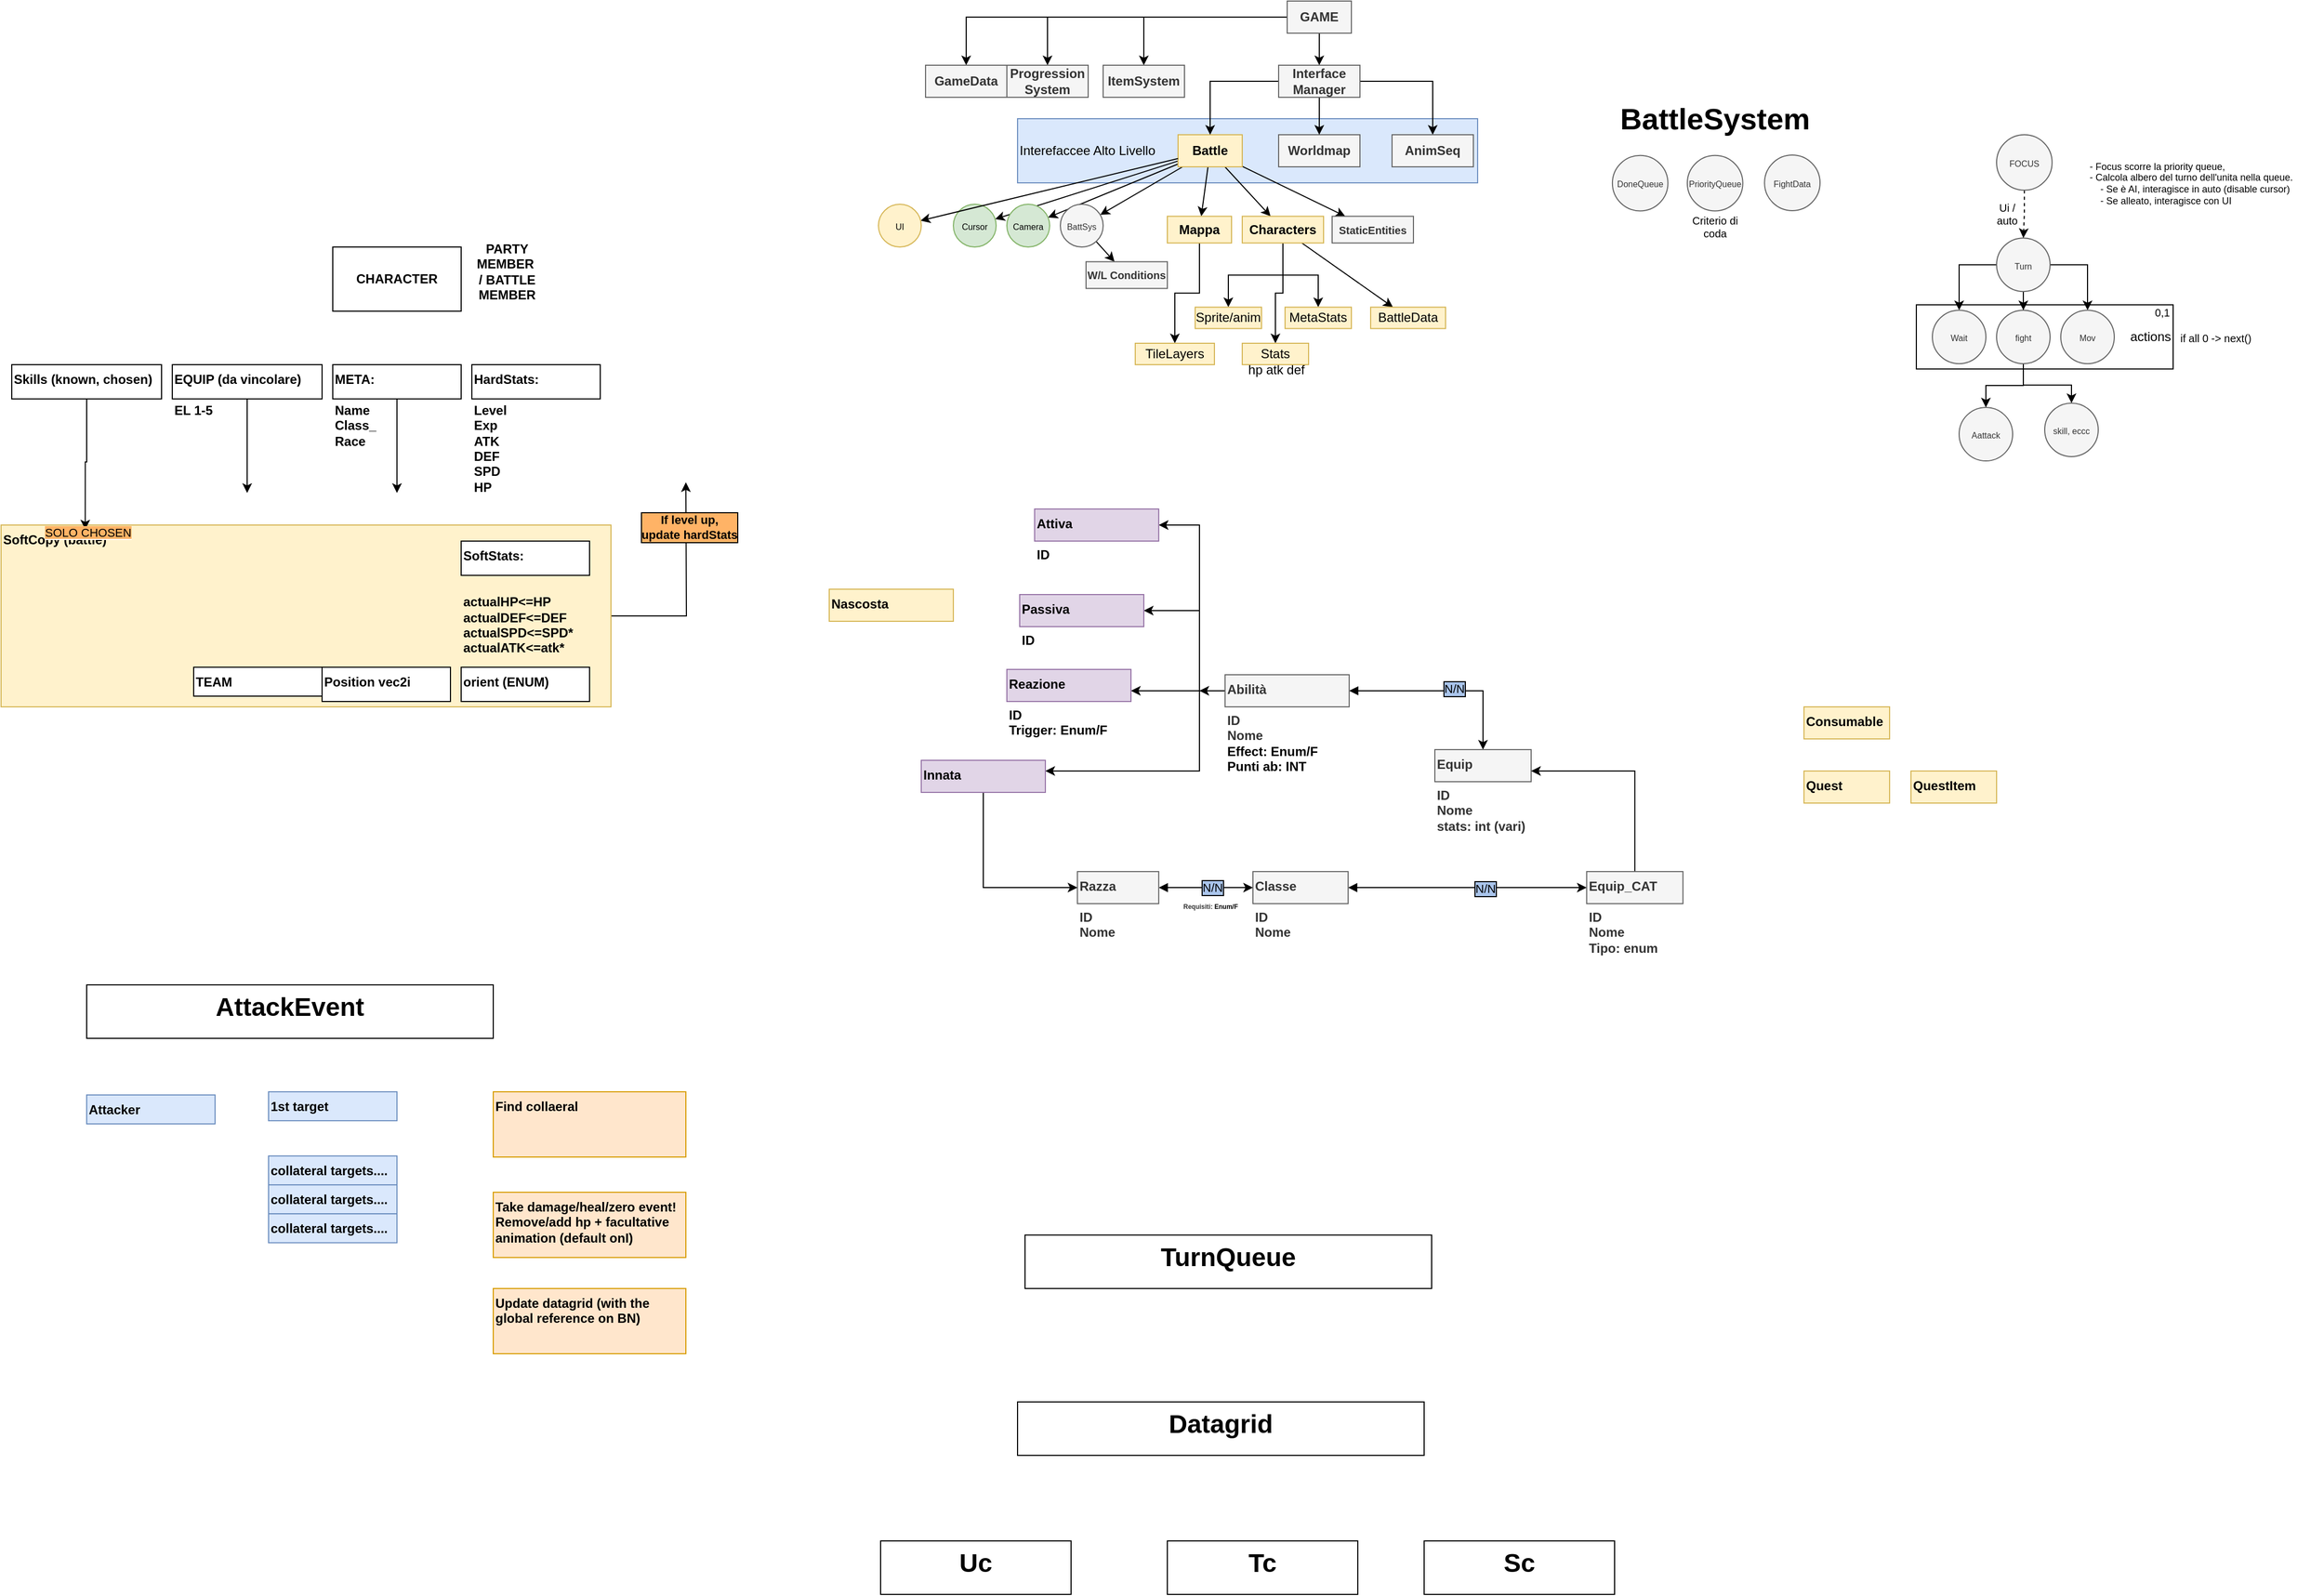 <mxfile version="26.1.1">
  <diagram name="Pagina-1" id="IYdlYjK-uYamkpvZksn4">
    <mxGraphModel dx="2185" dy="843" grid="1" gridSize="10" guides="1" tooltips="1" connect="1" arrows="1" fold="1" page="1" pageScale="1" pageWidth="827" pageHeight="1169" math="0" shadow="0">
      <root>
        <mxCell id="0" />
        <mxCell id="1" parent="0" />
        <mxCell id="bKswoi-6M7HuGjb5jG4Y-16" value="actions" style="rounded=0;whiteSpace=wrap;html=1;align=right;" parent="1" vertex="1">
          <mxGeometry x="980" y="464.07" width="240" height="60" as="geometry" />
        </mxCell>
        <mxCell id="cfBw3PiX7XQyelA8tkxX-12" style="edgeStyle=orthogonalEdgeStyle;rounded=0;orthogonalLoop=1;jettySize=auto;html=1;" parent="1" source="cfBw3PiX7XQyelA8tkxX-2" target="cfBw3PiX7XQyelA8tkxX-7" edge="1">
          <mxGeometry relative="1" as="geometry" />
        </mxCell>
        <mxCell id="QGVee-wcvRpHsd-RlF23-4" style="edgeStyle=orthogonalEdgeStyle;rounded=0;orthogonalLoop=1;jettySize=auto;html=1;" parent="1" source="cfBw3PiX7XQyelA8tkxX-2" target="QGVee-wcvRpHsd-RlF23-1" edge="1">
          <mxGeometry relative="1" as="geometry" />
        </mxCell>
        <mxCell id="QGVee-wcvRpHsd-RlF23-5" style="edgeStyle=orthogonalEdgeStyle;rounded=0;orthogonalLoop=1;jettySize=auto;html=1;" parent="1" source="cfBw3PiX7XQyelA8tkxX-2" target="QGVee-wcvRpHsd-RlF23-2" edge="1">
          <mxGeometry relative="1" as="geometry" />
        </mxCell>
        <mxCell id="QGVee-wcvRpHsd-RlF23-6" style="edgeStyle=orthogonalEdgeStyle;rounded=0;orthogonalLoop=1;jettySize=auto;html=1;" parent="1" source="cfBw3PiX7XQyelA8tkxX-2" target="QGVee-wcvRpHsd-RlF23-3" edge="1">
          <mxGeometry relative="1" as="geometry" />
        </mxCell>
        <mxCell id="cfBw3PiX7XQyelA8tkxX-2" value="&lt;b&gt;GAME&lt;/b&gt;" style="text;html=1;align=center;verticalAlign=middle;whiteSpace=wrap;rounded=0;fillColor=#f5f5f5;strokeColor=#666666;fontColor=#333333;" parent="1" vertex="1">
          <mxGeometry x="392" y="180" width="60" height="30" as="geometry" />
        </mxCell>
        <mxCell id="cfBw3PiX7XQyelA8tkxX-4" value="Interefaccee Alto Livello" style="rounded=0;whiteSpace=wrap;html=1;fillColor=#dae8fc;strokeColor=#6c8ebf;spacingLeft=0;align=left;" parent="1" vertex="1">
          <mxGeometry x="140" y="290" width="430" height="60" as="geometry" />
        </mxCell>
        <mxCell id="cfBw3PiX7XQyelA8tkxX-15" style="rounded=0;orthogonalLoop=1;jettySize=auto;html=1;" parent="1" source="cfBw3PiX7XQyelA8tkxX-3" target="cfBw3PiX7XQyelA8tkxX-14" edge="1">
          <mxGeometry relative="1" as="geometry" />
        </mxCell>
        <mxCell id="cfBw3PiX7XQyelA8tkxX-17" style="rounded=0;orthogonalLoop=1;jettySize=auto;html=1;" parent="1" source="cfBw3PiX7XQyelA8tkxX-3" target="cfBw3PiX7XQyelA8tkxX-16" edge="1">
          <mxGeometry relative="1" as="geometry" />
        </mxCell>
        <mxCell id="cfBw3PiX7XQyelA8tkxX-19" style="rounded=0;orthogonalLoop=1;jettySize=auto;html=1;" parent="1" source="cfBw3PiX7XQyelA8tkxX-3" target="cfBw3PiX7XQyelA8tkxX-18" edge="1">
          <mxGeometry relative="1" as="geometry" />
        </mxCell>
        <mxCell id="cfBw3PiX7XQyelA8tkxX-21" style="rounded=0;orthogonalLoop=1;jettySize=auto;html=1;" parent="1" source="cfBw3PiX7XQyelA8tkxX-3" target="cfBw3PiX7XQyelA8tkxX-20" edge="1">
          <mxGeometry relative="1" as="geometry" />
        </mxCell>
        <mxCell id="cfBw3PiX7XQyelA8tkxX-23" style="rounded=0;orthogonalLoop=1;jettySize=auto;html=1;" parent="1" source="cfBw3PiX7XQyelA8tkxX-3" target="cfBw3PiX7XQyelA8tkxX-22" edge="1">
          <mxGeometry relative="1" as="geometry" />
        </mxCell>
        <mxCell id="cfBw3PiX7XQyelA8tkxX-26" style="rounded=0;orthogonalLoop=1;jettySize=auto;html=1;" parent="1" source="cfBw3PiX7XQyelA8tkxX-3" target="cfBw3PiX7XQyelA8tkxX-25" edge="1">
          <mxGeometry relative="1" as="geometry" />
        </mxCell>
        <mxCell id="cfBw3PiX7XQyelA8tkxX-3" value="&lt;b&gt;Battle&lt;/b&gt;" style="text;html=1;align=center;verticalAlign=middle;whiteSpace=wrap;rounded=0;fillColor=#fff2cc;strokeColor=#d6b656;" parent="1" vertex="1">
          <mxGeometry x="290" y="305" width="60" height="30" as="geometry" />
        </mxCell>
        <mxCell id="cfBw3PiX7XQyelA8tkxX-5" value="&lt;b&gt;Worldmap&lt;/b&gt;" style="text;html=1;align=center;verticalAlign=middle;whiteSpace=wrap;rounded=0;fillColor=#f5f5f5;strokeColor=#666666;fontColor=#333333;" parent="1" vertex="1">
          <mxGeometry x="384" y="305" width="76" height="30" as="geometry" />
        </mxCell>
        <mxCell id="cfBw3PiX7XQyelA8tkxX-8" style="edgeStyle=orthogonalEdgeStyle;rounded=0;orthogonalLoop=1;jettySize=auto;html=1;" parent="1" source="cfBw3PiX7XQyelA8tkxX-7" target="cfBw3PiX7XQyelA8tkxX-3" edge="1">
          <mxGeometry relative="1" as="geometry" />
        </mxCell>
        <mxCell id="cfBw3PiX7XQyelA8tkxX-9" style="edgeStyle=orthogonalEdgeStyle;rounded=0;orthogonalLoop=1;jettySize=auto;html=1;" parent="1" source="cfBw3PiX7XQyelA8tkxX-7" target="cfBw3PiX7XQyelA8tkxX-5" edge="1">
          <mxGeometry relative="1" as="geometry" />
        </mxCell>
        <mxCell id="cfBw3PiX7XQyelA8tkxX-11" style="edgeStyle=orthogonalEdgeStyle;rounded=0;orthogonalLoop=1;jettySize=auto;html=1;" parent="1" source="cfBw3PiX7XQyelA8tkxX-7" target="cfBw3PiX7XQyelA8tkxX-10" edge="1">
          <mxGeometry relative="1" as="geometry" />
        </mxCell>
        <mxCell id="cfBw3PiX7XQyelA8tkxX-7" value="&lt;b&gt;Interface&lt;/b&gt;&lt;div&gt;&lt;b&gt;Manager&lt;/b&gt;&lt;/div&gt;" style="text;html=1;align=center;verticalAlign=middle;whiteSpace=wrap;rounded=0;fillColor=#f5f5f5;strokeColor=#666666;fontColor=#333333;" parent="1" vertex="1">
          <mxGeometry x="384" y="240" width="76" height="30" as="geometry" />
        </mxCell>
        <mxCell id="cfBw3PiX7XQyelA8tkxX-10" value="&lt;b&gt;AnimSeq&lt;/b&gt;" style="text;html=1;align=center;verticalAlign=middle;whiteSpace=wrap;rounded=0;fillColor=#f5f5f5;strokeColor=#666666;fontColor=#333333;" parent="1" vertex="1">
          <mxGeometry x="490" y="305" width="76" height="30" as="geometry" />
        </mxCell>
        <mxCell id="cfBw3PiX7XQyelA8tkxX-14" value="&lt;font style=&quot;font-size: 8px;&quot;&gt;Camera&lt;/font&gt;" style="ellipse;whiteSpace=wrap;html=1;aspect=fixed;fillColor=#d5e8d4;strokeColor=#82b366;" parent="1" vertex="1">
          <mxGeometry x="130" y="370" width="40" height="40" as="geometry" />
        </mxCell>
        <mxCell id="cfBw3PiX7XQyelA8tkxX-16" value="&lt;font style=&quot;font-size: 8px;&quot;&gt;Cursor&lt;/font&gt;" style="ellipse;whiteSpace=wrap;html=1;aspect=fixed;fillColor=#d5e8d4;strokeColor=#82b366;" parent="1" vertex="1">
          <mxGeometry x="80" y="370" width="40" height="40" as="geometry" />
        </mxCell>
        <mxCell id="cfBw3PiX7XQyelA8tkxX-41" style="rounded=0;orthogonalLoop=1;jettySize=auto;html=1;endArrow=classic;startFill=0;endFill=1;" parent="1" source="cfBw3PiX7XQyelA8tkxX-18" target="cfBw3PiX7XQyelA8tkxX-39" edge="1">
          <mxGeometry relative="1" as="geometry" />
        </mxCell>
        <mxCell id="cfBw3PiX7XQyelA8tkxX-18" value="&lt;font style=&quot;font-size: 8px;&quot;&gt;BattSys&lt;/font&gt;" style="ellipse;whiteSpace=wrap;html=1;aspect=fixed;fillColor=#f5f5f5;strokeColor=#666666;fontColor=#333333;" parent="1" vertex="1">
          <mxGeometry x="180" y="370" width="40" height="40" as="geometry" />
        </mxCell>
        <mxCell id="cfBw3PiX7XQyelA8tkxX-60" style="edgeStyle=orthogonalEdgeStyle;rounded=0;orthogonalLoop=1;jettySize=auto;html=1;" parent="1" source="cfBw3PiX7XQyelA8tkxX-20" target="cfBw3PiX7XQyelA8tkxX-61" edge="1">
          <mxGeometry relative="1" as="geometry">
            <mxPoint x="280" y="510" as="targetPoint" />
          </mxGeometry>
        </mxCell>
        <mxCell id="cfBw3PiX7XQyelA8tkxX-20" value="&lt;b&gt;Mappa&lt;/b&gt;" style="rounded=0;whiteSpace=wrap;html=1;fillColor=#fff2cc;strokeColor=#d6b656;" parent="1" vertex="1">
          <mxGeometry x="280" y="381.25" width="60" height="25" as="geometry" />
        </mxCell>
        <mxCell id="cfBw3PiX7XQyelA8tkxX-48" style="edgeStyle=orthogonalEdgeStyle;rounded=0;orthogonalLoop=1;jettySize=auto;html=1;entryX=0.5;entryY=0;entryDx=0;entryDy=0;" parent="1" source="cfBw3PiX7XQyelA8tkxX-22" target="cfBw3PiX7XQyelA8tkxX-49" edge="1">
          <mxGeometry relative="1" as="geometry">
            <mxPoint x="360" y="460" as="targetPoint" />
          </mxGeometry>
        </mxCell>
        <mxCell id="cfBw3PiX7XQyelA8tkxX-51" style="edgeStyle=orthogonalEdgeStyle;rounded=0;orthogonalLoop=1;jettySize=auto;html=1;" parent="1" source="cfBw3PiX7XQyelA8tkxX-22" target="cfBw3PiX7XQyelA8tkxX-50" edge="1">
          <mxGeometry relative="1" as="geometry" />
        </mxCell>
        <mxCell id="cfBw3PiX7XQyelA8tkxX-58" style="edgeStyle=orthogonalEdgeStyle;rounded=0;orthogonalLoop=1;jettySize=auto;html=1;" parent="1" source="cfBw3PiX7XQyelA8tkxX-22" target="cfBw3PiX7XQyelA8tkxX-56" edge="1">
          <mxGeometry relative="1" as="geometry" />
        </mxCell>
        <mxCell id="cfBw3PiX7XQyelA8tkxX-63" style="rounded=0;orthogonalLoop=1;jettySize=auto;html=1;" parent="1" source="cfBw3PiX7XQyelA8tkxX-22" target="cfBw3PiX7XQyelA8tkxX-62" edge="1">
          <mxGeometry relative="1" as="geometry" />
        </mxCell>
        <mxCell id="cfBw3PiX7XQyelA8tkxX-22" value="&lt;b&gt;Characters&lt;/b&gt;" style="rounded=0;whiteSpace=wrap;html=1;fillColor=#fff2cc;strokeColor=#d6b656;" parent="1" vertex="1">
          <mxGeometry x="350" y="381.25" width="76" height="25" as="geometry" />
        </mxCell>
        <mxCell id="cfBw3PiX7XQyelA8tkxX-25" value="&lt;b&gt;&lt;font style=&quot;font-size: 10px;&quot;&gt;StaticEntities&lt;/font&gt;&lt;/b&gt;" style="rounded=0;whiteSpace=wrap;html=1;fillColor=#f5f5f5;strokeColor=#666666;fontColor=#333333;" parent="1" vertex="1">
          <mxGeometry x="434" y="381.25" width="76" height="25" as="geometry" />
        </mxCell>
        <mxCell id="cfBw3PiX7XQyelA8tkxX-37" style="rounded=0;orthogonalLoop=1;jettySize=auto;html=1;endArrow=none;startFill=1;startArrow=classic;" parent="1" source="cfBw3PiX7XQyelA8tkxX-36" target="cfBw3PiX7XQyelA8tkxX-3" edge="1">
          <mxGeometry relative="1" as="geometry" />
        </mxCell>
        <mxCell id="cfBw3PiX7XQyelA8tkxX-36" value="&lt;font style=&quot;font-size: 8px;&quot;&gt;UI&lt;/font&gt;" style="ellipse;whiteSpace=wrap;html=1;aspect=fixed;fillColor=#fff2cc;strokeColor=#d6b656;" parent="1" vertex="1">
          <mxGeometry x="10" y="370" width="40" height="40" as="geometry" />
        </mxCell>
        <mxCell id="cfBw3PiX7XQyelA8tkxX-39" value="&lt;span style=&quot;font-size: 10px;&quot;&gt;&lt;b&gt;W/L Conditions&lt;/b&gt;&lt;/span&gt;" style="rounded=0;whiteSpace=wrap;html=1;fillColor=#f5f5f5;strokeColor=#666666;fontColor=#333333;" parent="1" vertex="1">
          <mxGeometry x="204" y="423.75" width="76" height="25" as="geometry" />
        </mxCell>
        <mxCell id="cfBw3PiX7XQyelA8tkxX-49" value="Sprite/anim" style="rounded=0;whiteSpace=wrap;html=1;fillColor=#fff2cc;strokeColor=#d6b656;" parent="1" vertex="1">
          <mxGeometry x="306" y="466.25" width="62" height="20" as="geometry" />
        </mxCell>
        <mxCell id="cfBw3PiX7XQyelA8tkxX-50" value="Stats" style="rounded=0;whiteSpace=wrap;html=1;fillColor=#fff2cc;strokeColor=#d6b656;" parent="1" vertex="1">
          <mxGeometry x="350" y="500" width="62" height="20" as="geometry" />
        </mxCell>
        <mxCell id="cfBw3PiX7XQyelA8tkxX-54" value="hp atk def" style="text;html=1;align=center;verticalAlign=middle;whiteSpace=wrap;rounded=0;" parent="1" vertex="1">
          <mxGeometry x="352" y="510" width="60" height="30" as="geometry" />
        </mxCell>
        <mxCell id="cfBw3PiX7XQyelA8tkxX-56" value="MetaStats" style="rounded=0;whiteSpace=wrap;html=1;fillColor=#fff2cc;strokeColor=#d6b656;" parent="1" vertex="1">
          <mxGeometry x="390" y="466.25" width="62" height="20" as="geometry" />
        </mxCell>
        <mxCell id="cfBw3PiX7XQyelA8tkxX-61" value="TileLayers" style="rounded=0;whiteSpace=wrap;html=1;fillColor=#fff2cc;strokeColor=#d6b656;" parent="1" vertex="1">
          <mxGeometry x="250" y="500" width="74" height="20" as="geometry" />
        </mxCell>
        <mxCell id="cfBw3PiX7XQyelA8tkxX-62" value="BattleData" style="rounded=0;whiteSpace=wrap;html=1;fillColor=#fff2cc;strokeColor=#d6b656;" parent="1" vertex="1">
          <mxGeometry x="470" y="466.25" width="70" height="20" as="geometry" />
        </mxCell>
        <mxCell id="bKswoi-6M7HuGjb5jG4Y-2" value="&lt;font style=&quot;font-size: 8px;&quot;&gt;PriorityQueue&lt;/font&gt;" style="ellipse;whiteSpace=wrap;html=1;aspect=fixed;fillColor=#f5f5f5;strokeColor=#666666;fontColor=#333333;" parent="1" vertex="1">
          <mxGeometry x="765.94" y="324.37" width="51.88" height="51.88" as="geometry" />
        </mxCell>
        <mxCell id="bKswoi-6M7HuGjb5jG4Y-3" value="Criterio di coda" style="text;html=1;align=center;verticalAlign=middle;whiteSpace=wrap;rounded=0;fontSize=10;" parent="1" vertex="1">
          <mxGeometry x="761.88" y="376.25" width="60" height="30" as="geometry" />
        </mxCell>
        <mxCell id="bKswoi-6M7HuGjb5jG4Y-10" style="edgeStyle=orthogonalEdgeStyle;rounded=0;orthogonalLoop=1;jettySize=auto;html=1;" parent="1" source="bKswoi-6M7HuGjb5jG4Y-5" target="bKswoi-6M7HuGjb5jG4Y-6" edge="1">
          <mxGeometry relative="1" as="geometry" />
        </mxCell>
        <mxCell id="bKswoi-6M7HuGjb5jG4Y-11" style="edgeStyle=orthogonalEdgeStyle;rounded=0;orthogonalLoop=1;jettySize=auto;html=1;" parent="1" source="bKswoi-6M7HuGjb5jG4Y-5" target="bKswoi-6M7HuGjb5jG4Y-8" edge="1">
          <mxGeometry relative="1" as="geometry" />
        </mxCell>
        <mxCell id="bKswoi-6M7HuGjb5jG4Y-12" style="edgeStyle=orthogonalEdgeStyle;rounded=0;orthogonalLoop=1;jettySize=auto;html=1;" parent="1" source="bKswoi-6M7HuGjb5jG4Y-5" target="bKswoi-6M7HuGjb5jG4Y-9" edge="1">
          <mxGeometry relative="1" as="geometry" />
        </mxCell>
        <mxCell id="bKswoi-6M7HuGjb5jG4Y-5" value="&lt;font style=&quot;font-size: 8px;&quot;&gt;Turn&lt;/font&gt;" style="ellipse;whiteSpace=wrap;html=1;aspect=fixed;fillColor=#f5f5f5;strokeColor=#666666;fontColor=#333333;" parent="1" vertex="1">
          <mxGeometry x="1055" y="401.57" width="50" height="50" as="geometry" />
        </mxCell>
        <mxCell id="bKswoi-6M7HuGjb5jG4Y-6" value="&lt;font style=&quot;font-size: 8px;&quot;&gt;Wait&lt;/font&gt;" style="ellipse;whiteSpace=wrap;html=1;aspect=fixed;fillColor=#f5f5f5;strokeColor=#666666;fontColor=#333333;" parent="1" vertex="1">
          <mxGeometry x="995" y="469.07" width="50" height="50" as="geometry" />
        </mxCell>
        <mxCell id="bKswoi-6M7HuGjb5jG4Y-7" value="if all 0 -&amp;gt; next()" style="text;html=1;align=center;verticalAlign=middle;whiteSpace=wrap;rounded=0;fontSize=10;" parent="1" vertex="1">
          <mxGeometry x="1220" y="480" width="80" height="30" as="geometry" />
        </mxCell>
        <mxCell id="bKswoi-6M7HuGjb5jG4Y-19" style="edgeStyle=orthogonalEdgeStyle;rounded=0;orthogonalLoop=1;jettySize=auto;html=1;" parent="1" source="bKswoi-6M7HuGjb5jG4Y-8" target="bKswoi-6M7HuGjb5jG4Y-17" edge="1">
          <mxGeometry relative="1" as="geometry" />
        </mxCell>
        <mxCell id="bKswoi-6M7HuGjb5jG4Y-20" style="edgeStyle=orthogonalEdgeStyle;rounded=0;orthogonalLoop=1;jettySize=auto;html=1;" parent="1" source="bKswoi-6M7HuGjb5jG4Y-8" target="bKswoi-6M7HuGjb5jG4Y-18" edge="1">
          <mxGeometry relative="1" as="geometry" />
        </mxCell>
        <mxCell id="bKswoi-6M7HuGjb5jG4Y-8" value="&lt;font style=&quot;font-size: 8px;&quot;&gt;fight&lt;/font&gt;" style="ellipse;whiteSpace=wrap;html=1;aspect=fixed;fillColor=#f5f5f5;strokeColor=#666666;fontColor=#333333;" parent="1" vertex="1">
          <mxGeometry x="1055" y="469.07" width="50" height="50" as="geometry" />
        </mxCell>
        <mxCell id="bKswoi-6M7HuGjb5jG4Y-9" value="&lt;font style=&quot;font-size: 8px;&quot;&gt;Mov&lt;/font&gt;" style="ellipse;whiteSpace=wrap;html=1;aspect=fixed;fillColor=#f5f5f5;strokeColor=#666666;fontColor=#333333;" parent="1" vertex="1">
          <mxGeometry x="1115" y="469.07" width="50" height="50" as="geometry" />
        </mxCell>
        <mxCell id="bKswoi-6M7HuGjb5jG4Y-14" value="&lt;font style=&quot;font-size: 8px;&quot;&gt;DoneQueue&lt;/font&gt;" style="ellipse;whiteSpace=wrap;html=1;aspect=fixed;fillColor=#f5f5f5;strokeColor=#666666;fontColor=#333333;" parent="1" vertex="1">
          <mxGeometry x="695.94" y="324.37" width="51.88" height="51.88" as="geometry" />
        </mxCell>
        <mxCell id="bKswoi-6M7HuGjb5jG4Y-17" value="&lt;font style=&quot;font-size: 8px;&quot;&gt;Aatta&lt;span style=&quot;color: rgba(0, 0, 0, 0); font-family: monospace; font-size: 0px; text-align: start; text-wrap: nowrap;&quot;&gt;%3CmxGraphModel%3E%3Croot%3E%3CmxCell%20id%3D%220%22%2F%3E%3CmxCell%20id%3D%221%22%20parent%3D%220%22%2F%3E%3CmxCell%20id%3D%222%22%20value%3D%22%26lt%3Bfont%20style%3D%26quot%3Bfont-size%3A%208px%3B%26quot%3B%26gt%3Bfight%26lt%3B%2Ffont%26gt%3B%22%20style%3D%22ellipse%3BwhiteSpace%3Dwrap%3Bhtml%3D1%3Baspect%3Dfixed%3BfillColor%3D%23f5f5f5%3BstrokeColor%3D%23666666%3BfontColor%3D%23333333%3B%22%20vertex%3D%221%22%20parent%3D%221%22%3E%3CmxGeometry%20x%3D%22965%22%20y%3D%22463.13%22%20width%3D%2250%22%20height%3D%2250%22%20as%3D%22geometry%22%2F%3E%3C%2FmxCell%3E%3C%2Froot%3E%3C%2FmxGraphModel%3E&lt;/span&gt;ck&lt;/font&gt;" style="ellipse;whiteSpace=wrap;html=1;aspect=fixed;fillColor=#f5f5f5;strokeColor=#666666;fontColor=#333333;" parent="1" vertex="1">
          <mxGeometry x="1020" y="560" width="50" height="50" as="geometry" />
        </mxCell>
        <mxCell id="bKswoi-6M7HuGjb5jG4Y-18" value="&lt;span style=&quot;font-size: 8px;&quot;&gt;skill, eccc&lt;/span&gt;" style="ellipse;whiteSpace=wrap;html=1;aspect=fixed;fillColor=#f5f5f5;strokeColor=#666666;fontColor=#333333;" parent="1" vertex="1">
          <mxGeometry x="1100" y="555.94" width="50" height="50" as="geometry" />
        </mxCell>
        <mxCell id="bKswoi-6M7HuGjb5jG4Y-21" value="&lt;font style=&quot;font-size: 28px;&quot;&gt;&lt;b&gt;BattleSystem&lt;/b&gt;&lt;/font&gt;" style="text;html=1;align=center;verticalAlign=middle;whiteSpace=wrap;rounded=0;" parent="1" vertex="1">
          <mxGeometry x="761.88" y="275" width="60" height="30" as="geometry" />
        </mxCell>
        <mxCell id="bKswoi-6M7HuGjb5jG4Y-25" style="edgeStyle=orthogonalEdgeStyle;rounded=0;orthogonalLoop=1;jettySize=auto;html=1;dashed=1;" parent="1" source="bKswoi-6M7HuGjb5jG4Y-22" target="bKswoi-6M7HuGjb5jG4Y-5" edge="1">
          <mxGeometry relative="1" as="geometry" />
        </mxCell>
        <mxCell id="bKswoi-6M7HuGjb5jG4Y-22" value="&lt;font style=&quot;font-size: 8px;&quot;&gt;FOCUS&lt;/font&gt;" style="ellipse;whiteSpace=wrap;html=1;aspect=fixed;fillColor=#f5f5f5;strokeColor=#666666;fontColor=#333333;" parent="1" vertex="1">
          <mxGeometry x="1055" y="305" width="51.88" height="51.88" as="geometry" />
        </mxCell>
        <mxCell id="bKswoi-6M7HuGjb5jG4Y-23" value="- Focus scorre la priority queue,&lt;br&gt;&lt;div&gt;&lt;span style=&quot;background-color: transparent; color: light-dark(rgb(0, 0, 0), rgb(255, 255, 255));&quot;&gt;- Calcola albero del turno dell&#39;unita nella queue.&lt;/span&gt;&lt;/div&gt;&amp;nbsp; &amp;nbsp; - Se è AI, interagisce in auto (disable cursor)&lt;br&gt;&amp;nbsp; &amp;nbsp; - Se alleato, interagisce con UI&lt;div&gt;&amp;nbsp; &amp;nbsp;&amp;nbsp;&lt;/div&gt;" style="text;html=1;align=left;verticalAlign=middle;whiteSpace=wrap;rounded=0;fontSize=9;" parent="1" vertex="1">
          <mxGeometry x="1140" y="340.94" width="220" height="30" as="geometry" />
        </mxCell>
        <mxCell id="bKswoi-6M7HuGjb5jG4Y-24" value="&lt;font style=&quot;font-size: 8px;&quot;&gt;FightData&lt;/font&gt;" style="ellipse;whiteSpace=wrap;html=1;aspect=fixed;fillColor=#f5f5f5;strokeColor=#666666;fontColor=#333333;" parent="1" vertex="1">
          <mxGeometry x="838.12" y="324.06" width="51.88" height="51.88" as="geometry" />
        </mxCell>
        <mxCell id="bKswoi-6M7HuGjb5jG4Y-26" value="Ui / auto" style="text;html=1;align=center;verticalAlign=middle;whiteSpace=wrap;rounded=0;fontSize=10;" parent="1" vertex="1">
          <mxGeometry x="1055" y="363.75" width="20" height="30" as="geometry" />
        </mxCell>
        <mxCell id="bKswoi-6M7HuGjb5jG4Y-28" value="0,1" style="text;html=1;align=center;verticalAlign=middle;whiteSpace=wrap;rounded=0;fontSize=10;" parent="1" vertex="1">
          <mxGeometry x="1200" y="456.25" width="20" height="30" as="geometry" />
        </mxCell>
        <mxCell id="QGVee-wcvRpHsd-RlF23-1" value="&lt;b&gt;ItemSystem&lt;/b&gt;" style="text;html=1;align=center;verticalAlign=middle;whiteSpace=wrap;rounded=0;fillColor=#f5f5f5;strokeColor=#666666;fontColor=#333333;" parent="1" vertex="1">
          <mxGeometry x="220" y="240" width="76" height="30" as="geometry" />
        </mxCell>
        <mxCell id="QGVee-wcvRpHsd-RlF23-2" value="&lt;b&gt;Progression&lt;br&gt;System&lt;/b&gt;" style="text;html=1;align=center;verticalAlign=middle;whiteSpace=wrap;rounded=0;fillColor=#f5f5f5;strokeColor=#666666;fontColor=#333333;" parent="1" vertex="1">
          <mxGeometry x="130" y="240" width="76" height="30" as="geometry" />
        </mxCell>
        <mxCell id="QGVee-wcvRpHsd-RlF23-3" value="&lt;b&gt;GameData&lt;/b&gt;" style="text;html=1;align=center;verticalAlign=middle;whiteSpace=wrap;rounded=0;fillColor=#f5f5f5;strokeColor=#666666;fontColor=#333333;" parent="1" vertex="1">
          <mxGeometry x="54" y="240" width="76" height="30" as="geometry" />
        </mxCell>
        <mxCell id="QGVee-wcvRpHsd-RlF23-37" value="N/N" style="edgeStyle=orthogonalEdgeStyle;rounded=0;orthogonalLoop=1;jettySize=auto;html=1;startArrow=block;startFill=1;align=left;labelBackgroundColor=#A9C4EB;labelBorderColor=default;" parent="1" source="QGVee-wcvRpHsd-RlF23-38" target="QGVee-wcvRpHsd-RlF23-42" edge="1">
          <mxGeometry x="-0.136" relative="1" as="geometry">
            <mxPoint as="offset" />
          </mxGeometry>
        </mxCell>
        <mxCell id="QGVee-wcvRpHsd-RlF23-38" value="&lt;b&gt;Razza&lt;br&gt;&lt;br&gt;ID&lt;br&gt;Nome&lt;br&gt;&lt;br&gt;&lt;/b&gt;" style="text;html=1;align=left;verticalAlign=top;whiteSpace=wrap;rounded=0;fillColor=#f5f5f5;strokeColor=#666666;fontColor=#333333;" parent="1" vertex="1">
          <mxGeometry x="195.94" y="994.06" width="76" height="30" as="geometry" />
        </mxCell>
        <mxCell id="QGVee-wcvRpHsd-RlF23-75" style="edgeStyle=orthogonalEdgeStyle;rounded=0;orthogonalLoop=1;jettySize=auto;html=1;startArrow=block;startFill=1;" parent="1" source="QGVee-wcvRpHsd-RlF23-42" target="QGVee-wcvRpHsd-RlF23-71" edge="1">
          <mxGeometry relative="1" as="geometry" />
        </mxCell>
        <mxCell id="QGVee-wcvRpHsd-RlF23-76" value="N/N" style="edgeLabel;html=1;align=center;verticalAlign=middle;resizable=0;points=[];labelBackgroundColor=#A9C4EB;labelBorderColor=default;" parent="QGVee-wcvRpHsd-RlF23-75" vertex="1" connectable="0">
          <mxGeometry x="0.149" y="-1" relative="1" as="geometry">
            <mxPoint as="offset" />
          </mxGeometry>
        </mxCell>
        <mxCell id="QGVee-wcvRpHsd-RlF23-42" value="&lt;b&gt;Classe&lt;br&gt;&lt;br&gt;ID&lt;br&gt;Nome&lt;br&gt;&lt;br&gt;&lt;/b&gt;" style="text;html=1;align=left;verticalAlign=top;whiteSpace=wrap;rounded=0;fillColor=#f5f5f5;strokeColor=#666666;fontColor=#333333;" parent="1" vertex="1">
          <mxGeometry x="360" y="994.06" width="88.94" height="30" as="geometry" />
        </mxCell>
        <mxCell id="QGVee-wcvRpHsd-RlF23-59" style="edgeStyle=orthogonalEdgeStyle;rounded=0;orthogonalLoop=1;jettySize=auto;html=1;startArrow=block;startFill=1;" parent="1" source="QGVee-wcvRpHsd-RlF23-44" target="QGVee-wcvRpHsd-RlF23-45" edge="1">
          <mxGeometry relative="1" as="geometry">
            <mxPoint x="517" y="825" as="targetPoint" />
          </mxGeometry>
        </mxCell>
        <mxCell id="QGVee-wcvRpHsd-RlF23-73" value="&lt;span&gt;N/N&lt;/span&gt;" style="edgeLabel;html=1;align=center;verticalAlign=middle;resizable=0;points=[];labelBorderColor=default;labelBackgroundColor=#A9C4EB;" parent="QGVee-wcvRpHsd-RlF23-59" vertex="1" connectable="0">
          <mxGeometry x="0.085" y="2" relative="1" as="geometry">
            <mxPoint as="offset" />
          </mxGeometry>
        </mxCell>
        <mxCell id="QGVee-wcvRpHsd-RlF23-62" style="edgeStyle=orthogonalEdgeStyle;rounded=0;orthogonalLoop=1;jettySize=auto;html=1;" parent="1" source="QGVee-wcvRpHsd-RlF23-44" target="QGVee-wcvRpHsd-RlF23-53" edge="1">
          <mxGeometry relative="1" as="geometry">
            <Array as="points">
              <mxPoint x="310" y="825" />
              <mxPoint x="310" y="670" />
            </Array>
          </mxGeometry>
        </mxCell>
        <mxCell id="QGVee-wcvRpHsd-RlF23-63" style="edgeStyle=orthogonalEdgeStyle;rounded=0;orthogonalLoop=1;jettySize=auto;html=1;" parent="1" source="QGVee-wcvRpHsd-RlF23-44" target="QGVee-wcvRpHsd-RlF23-54" edge="1">
          <mxGeometry relative="1" as="geometry">
            <Array as="points">
              <mxPoint x="310" y="825" />
              <mxPoint x="310" y="750" />
            </Array>
          </mxGeometry>
        </mxCell>
        <mxCell id="QGVee-wcvRpHsd-RlF23-64" style="edgeStyle=orthogonalEdgeStyle;rounded=0;orthogonalLoop=1;jettySize=auto;html=1;" parent="1" source="QGVee-wcvRpHsd-RlF23-44" target="QGVee-wcvRpHsd-RlF23-56" edge="1">
          <mxGeometry relative="1" as="geometry">
            <Array as="points">
              <mxPoint x="270" y="825" />
              <mxPoint x="270" y="825" />
            </Array>
          </mxGeometry>
        </mxCell>
        <mxCell id="QGVee-wcvRpHsd-RlF23-65" style="edgeStyle=orthogonalEdgeStyle;rounded=0;orthogonalLoop=1;jettySize=auto;html=1;" parent="1" source="QGVee-wcvRpHsd-RlF23-44" target="QGVee-wcvRpHsd-RlF23-55" edge="1">
          <mxGeometry relative="1" as="geometry">
            <Array as="points">
              <mxPoint x="310" y="825" />
              <mxPoint x="310" y="900" />
              <mxPoint x="112" y="900" />
            </Array>
          </mxGeometry>
        </mxCell>
        <mxCell id="QGVee-wcvRpHsd-RlF23-74" style="edgeStyle=orthogonalEdgeStyle;rounded=0;orthogonalLoop=1;jettySize=auto;html=1;" parent="1" source="QGVee-wcvRpHsd-RlF23-44" edge="1">
          <mxGeometry relative="1" as="geometry">
            <mxPoint x="310.0" y="825" as="targetPoint" />
          </mxGeometry>
        </mxCell>
        <mxCell id="QGVee-wcvRpHsd-RlF23-44" value="&lt;b&gt;Abilità&lt;br&gt;&lt;br&gt;ID&lt;br&gt;Nome&lt;/b&gt;&lt;div&gt;&lt;b style=&quot;color: rgb(0, 0, 0);&quot;&gt;Effect: Enum/F&lt;/b&gt;&lt;b&gt;&lt;br&gt;&lt;/b&gt;&lt;b style=&quot;color: rgb(0, 0, 0);&quot;&gt;Punti ab: INT&lt;/b&gt;&lt;b&gt;&lt;br&gt;&lt;br&gt;&lt;br&gt;&lt;/b&gt;&lt;/div&gt;" style="text;html=1;align=left;verticalAlign=top;whiteSpace=wrap;rounded=0;fillColor=#f5f5f5;strokeColor=#666666;fontColor=#333333;" parent="1" vertex="1">
          <mxGeometry x="333.94" y="810" width="116" height="30" as="geometry" />
        </mxCell>
        <mxCell id="QGVee-wcvRpHsd-RlF23-45" value="&lt;b&gt;Equip&lt;br&gt;&lt;br&gt;ID&lt;br&gt;Nome&lt;br&gt;stats: int (vari)&lt;/b&gt;" style="text;html=1;align=left;verticalAlign=top;whiteSpace=wrap;rounded=0;fillColor=#f5f5f5;strokeColor=#666666;fontColor=#333333;" parent="1" vertex="1">
          <mxGeometry x="530" y="880" width="90" height="30" as="geometry" />
        </mxCell>
        <mxCell id="QGVee-wcvRpHsd-RlF23-46" value="&lt;b&gt;Consumable&lt;/b&gt;" style="text;html=1;align=left;verticalAlign=top;whiteSpace=wrap;rounded=0;fillColor=#fff2cc;strokeColor=#d6b656;" parent="1" vertex="1">
          <mxGeometry x="875" y="840" width="80" height="30" as="geometry" />
        </mxCell>
        <mxCell id="QGVee-wcvRpHsd-RlF23-47" value="&lt;b&gt;Quest&lt;/b&gt;" style="text;html=1;align=left;verticalAlign=top;whiteSpace=wrap;rounded=0;fillColor=#fff2cc;strokeColor=#d6b656;" parent="1" vertex="1">
          <mxGeometry x="875" y="900" width="80" height="30" as="geometry" />
        </mxCell>
        <mxCell id="QGVee-wcvRpHsd-RlF23-48" value="&lt;b&gt;QuestItem&lt;/b&gt;" style="text;html=1;align=left;verticalAlign=top;whiteSpace=wrap;rounded=0;fillColor=#fff2cc;strokeColor=#d6b656;" parent="1" vertex="1">
          <mxGeometry x="975" y="900" width="80" height="30" as="geometry" />
        </mxCell>
        <mxCell id="QGVee-wcvRpHsd-RlF23-53" value="&lt;b&gt;Attiva&amp;nbsp;&lt;br&gt;&lt;br&gt;ID&amp;nbsp;&lt;br&gt;&lt;/b&gt;" style="text;html=1;align=left;verticalAlign=top;whiteSpace=wrap;rounded=0;fillColor=#e1d5e7;strokeColor=#9673a6;" parent="1" vertex="1">
          <mxGeometry x="155.94" y="655" width="116" height="30" as="geometry" />
        </mxCell>
        <mxCell id="QGVee-wcvRpHsd-RlF23-54" value="&lt;b&gt;Passiva&lt;/b&gt;&lt;div&gt;&lt;b&gt;&lt;br&gt;&lt;/b&gt;&lt;/div&gt;&lt;div&gt;&lt;b&gt;ID&lt;br&gt;&lt;/b&gt;&lt;/div&gt;" style="text;html=1;align=left;verticalAlign=top;whiteSpace=wrap;rounded=0;fillColor=#e1d5e7;strokeColor=#9673a6;labelBackgroundColor=none;fontColor=default;" parent="1" vertex="1">
          <mxGeometry x="142" y="735" width="116" height="30" as="geometry" />
        </mxCell>
        <mxCell id="QGVee-wcvRpHsd-RlF23-66" style="edgeStyle=orthogonalEdgeStyle;rounded=0;orthogonalLoop=1;jettySize=auto;html=1;" parent="1" source="QGVee-wcvRpHsd-RlF23-55" target="QGVee-wcvRpHsd-RlF23-38" edge="1">
          <mxGeometry relative="1" as="geometry">
            <Array as="points">
              <mxPoint x="108" y="1009" />
            </Array>
          </mxGeometry>
        </mxCell>
        <mxCell id="QGVee-wcvRpHsd-RlF23-55" value="&lt;b&gt;Innata&lt;/b&gt;" style="text;html=1;align=left;verticalAlign=top;whiteSpace=wrap;rounded=0;fillColor=#e1d5e7;strokeColor=#9673a6;" parent="1" vertex="1">
          <mxGeometry x="50" y="890" width="116" height="30" as="geometry" />
        </mxCell>
        <mxCell id="QGVee-wcvRpHsd-RlF23-56" value="&lt;b&gt;Reazione&lt;/b&gt;&lt;div&gt;&lt;b&gt;&lt;br&gt;&lt;/b&gt;&lt;/div&gt;&lt;div&gt;&lt;b&gt;ID&lt;br&gt;Trigger: Enum/F&lt;/b&gt;&lt;b&gt;&lt;br&gt;&lt;/b&gt;&lt;/div&gt;" style="text;html=1;align=left;verticalAlign=top;whiteSpace=wrap;rounded=0;fillColor=#e1d5e7;strokeColor=#9673a6;" parent="1" vertex="1">
          <mxGeometry x="130" y="805" width="116" height="30" as="geometry" />
        </mxCell>
        <mxCell id="QGVee-wcvRpHsd-RlF23-61" value="&lt;b&gt;Nascosta&lt;/b&gt;" style="text;html=1;align=left;verticalAlign=top;whiteSpace=wrap;rounded=0;fillColor=#fff2cc;strokeColor=#d6b656;" parent="1" vertex="1">
          <mxGeometry x="-36" y="730" width="116" height="30" as="geometry" />
        </mxCell>
        <mxCell id="QGVee-wcvRpHsd-RlF23-72" style="edgeStyle=orthogonalEdgeStyle;rounded=0;orthogonalLoop=1;jettySize=auto;html=1;" parent="1" source="QGVee-wcvRpHsd-RlF23-71" target="QGVee-wcvRpHsd-RlF23-45" edge="1">
          <mxGeometry relative="1" as="geometry">
            <Array as="points">
              <mxPoint x="717" y="900" />
            </Array>
          </mxGeometry>
        </mxCell>
        <mxCell id="QGVee-wcvRpHsd-RlF23-71" value="&lt;b&gt;Equip_CAT&lt;br&gt;&lt;br&gt;ID&lt;br&gt;Nome&lt;br&gt;Tipo: enum&lt;br&gt;&lt;/b&gt;" style="text;html=1;align=left;verticalAlign=top;whiteSpace=wrap;rounded=0;fillColor=#f5f5f5;strokeColor=#666666;fontColor=#333333;" parent="1" vertex="1">
          <mxGeometry x="671.88" y="994.06" width="90" height="30" as="geometry" />
        </mxCell>
        <mxCell id="NZJ4g-zmwLY1MwI_-iZm-1" value="&lt;font style=&quot;font-size: 6px;&quot;&gt;&lt;b style=&quot;color: rgb(51, 51, 51); text-align: left; text-wrap: wrap;&quot;&gt;Requisiti:&amp;nbsp;&lt;/b&gt;&lt;b style=&quot;text-align: left; text-wrap: wrap; color: rgb(0, 0, 0);&quot;&gt;Enum/F&lt;/b&gt;&lt;/font&gt;" style="text;html=1;align=center;verticalAlign=middle;resizable=0;points=[];autosize=1;strokeColor=none;fillColor=none;" parent="1" vertex="1">
          <mxGeometry x="285" y="1010" width="70" height="30" as="geometry" />
        </mxCell>
        <mxCell id="BxoGBLYQZEdc-2VMfR42-1" value="&lt;b&gt;CHARACTER&lt;/b&gt;" style="rounded=0;whiteSpace=wrap;html=1;" parent="1" vertex="1">
          <mxGeometry x="-500" y="410" width="120" height="60" as="geometry" />
        </mxCell>
        <mxCell id="BxoGBLYQZEdc-2VMfR42-2" value="&lt;b&gt;PARTY MEMBER&amp;nbsp; / BATTLE MEMBER&lt;/b&gt;" style="text;html=1;align=center;verticalAlign=middle;whiteSpace=wrap;rounded=0;" parent="1" vertex="1">
          <mxGeometry x="-367" y="417.5" width="60" height="30" as="geometry" />
        </mxCell>
        <mxCell id="BxoGBLYQZEdc-2VMfR42-17" style="edgeStyle=orthogonalEdgeStyle;rounded=0;orthogonalLoop=1;jettySize=auto;html=1;" parent="1" source="BxoGBLYQZEdc-2VMfR42-4" edge="1">
          <mxGeometry relative="1" as="geometry">
            <mxPoint x="-440" y="640" as="targetPoint" />
          </mxGeometry>
        </mxCell>
        <mxCell id="BxoGBLYQZEdc-2VMfR42-4" value="&lt;b&gt;META:&lt;br&gt;&lt;br&gt;Name&lt;br&gt;Class_&lt;br&gt;Race&lt;/b&gt;" style="rounded=0;whiteSpace=wrap;html=1;verticalAlign=top;align=left;" parent="1" vertex="1">
          <mxGeometry x="-500" y="520" width="120" height="32.06" as="geometry" />
        </mxCell>
        <mxCell id="BxoGBLYQZEdc-2VMfR42-18" style="edgeStyle=orthogonalEdgeStyle;rounded=0;orthogonalLoop=1;jettySize=auto;html=1;" parent="1" source="BxoGBLYQZEdc-2VMfR42-6" edge="1">
          <mxGeometry relative="1" as="geometry">
            <mxPoint x="-580" y="640" as="targetPoint" />
          </mxGeometry>
        </mxCell>
        <mxCell id="BxoGBLYQZEdc-2VMfR42-6" value="&lt;b&gt;EQUIP (da vincolare)&lt;br&gt;&lt;br&gt;EL 1-5&lt;/b&gt;" style="rounded=0;whiteSpace=wrap;html=1;verticalAlign=top;align=left;" parent="1" vertex="1">
          <mxGeometry x="-650" y="520" width="140" height="32.06" as="geometry" />
        </mxCell>
        <mxCell id="BxoGBLYQZEdc-2VMfR42-7" value="&lt;b&gt;HardStats:&lt;br&gt;&lt;br&gt;Level&lt;br&gt;Exp&lt;br&gt;ATK&lt;br&gt;DEF&lt;br&gt;SPD&lt;br&gt;HP&lt;br&gt;&lt;/b&gt;&lt;span style=&quot;color: rgba(0, 0, 0, 0); font-family: monospace; font-size: 0px; text-wrap: nowrap;&quot;&gt;HP%3CmxGraphModel%3E%3Croot%3E%3CmxCell%20id%3D%220%22%2F%3E%3CmxCell%20id%3D%221%22%20parent%3D%220%22%2F%3E%3CmxCell%20id%3D%222%22%20value%3D%22%26lt%3Bb%26gt%3BMETA%3A%26lt%3Bbr%26gt%3B%26lt%3Bbr%26gt%3BName%26lt%3Bbr%26gt%3BClass%26lt%3Bbr%26gt%3BRace%26lt%3B%2Fb%26gt%3B%22%20style%3D%22rounded%3D0%3BwhiteSpace%3Dwrap%3Bhtml%3D1%3BverticalAlign%3Dtop%3Balign%3Dleft%3B%22%20vertex%3D%221%22%20parent%3D%221%22%3E%3CmxGeometry%20x%3D%22-500%22%20y%3D%22550.94%22%20width%3D%22120%22%20height%3D%2232.06%22%20as%3D%22geometry%22%2F%3E%3C%2FmxCell%3E%3C%2Froot%3E%3C%2FmxGraphModel%3E&lt;/span&gt;" style="rounded=0;whiteSpace=wrap;html=1;verticalAlign=top;align=left;" parent="1" vertex="1">
          <mxGeometry x="-370" y="520" width="120" height="32.06" as="geometry" />
        </mxCell>
        <mxCell id="BxoGBLYQZEdc-2VMfR42-11" style="edgeStyle=orthogonalEdgeStyle;rounded=0;orthogonalLoop=1;jettySize=auto;html=1;" parent="1" source="BxoGBLYQZEdc-2VMfR42-8" edge="1">
          <mxGeometry relative="1" as="geometry">
            <mxPoint x="-170" y="630" as="targetPoint" />
          </mxGeometry>
        </mxCell>
        <mxCell id="BxoGBLYQZEdc-2VMfR42-12" value="If level up,&lt;br&gt;update hardStats" style="edgeLabel;html=1;align=center;verticalAlign=middle;resizable=0;points=[];labelBorderColor=default;labelBackgroundColor=#FFB366;fontStyle=1" parent="BxoGBLYQZEdc-2VMfR42-11" vertex="1" connectable="0">
          <mxGeometry x="0.572" y="-3" relative="1" as="geometry">
            <mxPoint as="offset" />
          </mxGeometry>
        </mxCell>
        <mxCell id="BxoGBLYQZEdc-2VMfR42-8" value="&lt;b&gt;SoftCopy (battle)&lt;/b&gt;" style="rounded=0;whiteSpace=wrap;html=1;align=left;labelBackgroundColor=none;fillColor=#fff2cc;strokeColor=#d6b656;verticalAlign=top;" parent="1" vertex="1">
          <mxGeometry x="-810" y="670" width="570" height="170" as="geometry" />
        </mxCell>
        <mxCell id="BxoGBLYQZEdc-2VMfR42-9" value="&lt;b&gt;SoftStats:&lt;br&gt;&lt;br&gt;&lt;/b&gt;&lt;b&gt;&lt;br&gt;&lt;/b&gt;&lt;b&gt;actualHP&amp;lt;=&lt;/b&gt;&lt;b&gt;HP&lt;/b&gt;&lt;b&gt;&lt;br&gt;&lt;/b&gt;&lt;b&gt;actualDEF&amp;lt;=&lt;/b&gt;&lt;b&gt;DEF&lt;br&gt;&lt;/b&gt;&lt;b&gt;actualSPD&amp;lt;=&lt;/b&gt;&lt;b&gt;SPD*&lt;br&gt;&lt;/b&gt;&lt;span style=&quot;color: rgba(0, 0, 0, 0); font-family: monospace; font-size: 0px; text-wrap: nowrap;&quot;&gt;&lt;b style=&quot;color: rgb(0, 0, 0); font-family: Helvetica; font-size: 12px; text-wrap: wrap;&quot;&gt;actualATK&amp;lt;=&lt;/b&gt;&lt;b style=&quot;color: rgb(0, 0, 0); font-family: Helvetica; font-size: 12px; text-wrap: wrap;&quot;&gt;atk*&lt;br&gt;&lt;/b&gt;HP%3CmxGraphModel%3E%3Croot%3E%3CmxCell%20id%3D%220%22%2F%3E%3CmxCell%20id%3D%221%22%20parent%3D%220%22%2F%3E%3CmxCell%20id%3D%222%22%20value%3D%22%26lt%3Bb%26gt%3BMETA%3A%26lt%3Bbr%26gt%3B%26lt%3Bbr%26gt%3BName%26lt%3Bbr%26gt%3BClass%26lt%3Bbr%26gt%3BRace%26lt%3B%2Fb%26gt%3B%22%20style%3D%22rounded%3D0%3BwhiteSpace%3Dwrap%3Bhtml%3D1%3BverticalAlign%3Dtop%3Balign%3Dleft%3B%22%20vertex%3D%221%22%20parent%3D%221%22%3E%3CmxGeometry%20x%3D%22-500%22%20y%3D%22550.94%22%20width%3D%22120%22%20height%3D%2232.06%22%20as%3D%22geometry%22%2F%3E%3C%2FmxCell%3E%3C%2Froot%3E%3C%2FmxGraphModel%3E&lt;/span&gt;" style="rounded=0;whiteSpace=wrap;html=1;verticalAlign=top;align=left;" parent="1" vertex="1">
          <mxGeometry x="-380" y="685" width="120" height="32.06" as="geometry" />
        </mxCell>
        <mxCell id="BxoGBLYQZEdc-2VMfR42-19" style="edgeStyle=orthogonalEdgeStyle;rounded=0;orthogonalLoop=1;jettySize=auto;html=1;entryX=0.138;entryY=0.024;entryDx=0;entryDy=0;entryPerimeter=0;" parent="1" source="BxoGBLYQZEdc-2VMfR42-10" target="BxoGBLYQZEdc-2VMfR42-8" edge="1">
          <mxGeometry relative="1" as="geometry">
            <mxPoint x="-730" y="630" as="targetPoint" />
          </mxGeometry>
        </mxCell>
        <mxCell id="BxoGBLYQZEdc-2VMfR42-20" value="&lt;span style=&quot;background-color: rgb(255, 179, 102);&quot;&gt;SOLO CHOSEN&lt;/span&gt;" style="edgeLabel;html=1;align=center;verticalAlign=middle;resizable=0;points=[];" parent="BxoGBLYQZEdc-2VMfR42-19" vertex="1" connectable="0">
          <mxGeometry x="1" y="2" relative="1" as="geometry">
            <mxPoint y="2" as="offset" />
          </mxGeometry>
        </mxCell>
        <mxCell id="BxoGBLYQZEdc-2VMfR42-10" value="&lt;b&gt;Skills (known, chosen)&lt;/b&gt;" style="rounded=0;whiteSpace=wrap;html=1;verticalAlign=top;align=left;" parent="1" vertex="1">
          <mxGeometry x="-800" y="520" width="140" height="32.06" as="geometry" />
        </mxCell>
        <mxCell id="BxoGBLYQZEdc-2VMfR42-14" value="&lt;b&gt;orient (ENUM)&lt;/b&gt;" style="rounded=0;whiteSpace=wrap;html=1;verticalAlign=top;align=left;" parent="1" vertex="1">
          <mxGeometry x="-380" y="802.94" width="120" height="32.06" as="geometry" />
        </mxCell>
        <mxCell id="BxoGBLYQZEdc-2VMfR42-21" value="&lt;b&gt;Position vec2i&lt;/b&gt;" style="rounded=0;whiteSpace=wrap;html=1;verticalAlign=top;align=left;" parent="1" vertex="1">
          <mxGeometry x="-510" y="802.94" width="120" height="32.06" as="geometry" />
        </mxCell>
        <mxCell id="BxoGBLYQZEdc-2VMfR42-22" value="&lt;b&gt;TEAM&lt;/b&gt;" style="rounded=0;whiteSpace=wrap;html=1;verticalAlign=top;align=left;" parent="1" vertex="1">
          <mxGeometry x="-630" y="802.94" width="120" height="27.06" as="geometry" />
        </mxCell>
        <mxCell id="ZswslCJd5M2VcEu_KeYi-1" value="&lt;b&gt;&lt;font style=&quot;font-size: 24px;&quot;&gt;AttackEvent&lt;/font&gt;&lt;/b&gt;" style="rounded=0;whiteSpace=wrap;html=1;verticalAlign=top;" parent="1" vertex="1">
          <mxGeometry x="-730" y="1100" width="380" height="50" as="geometry" />
        </mxCell>
        <mxCell id="ZswslCJd5M2VcEu_KeYi-2" value="&lt;b&gt;Attacker&lt;/b&gt;&lt;div&gt;&lt;b&gt;&lt;br&gt;&lt;/b&gt;&lt;/div&gt;" style="rounded=0;whiteSpace=wrap;html=1;verticalAlign=top;align=left;fillColor=#dae8fc;strokeColor=#6c8ebf;" parent="1" vertex="1">
          <mxGeometry x="-730" y="1202.94" width="120" height="27.06" as="geometry" />
        </mxCell>
        <mxCell id="ZswslCJd5M2VcEu_KeYi-3" value="&lt;div&gt;&lt;b&gt;1st target&lt;/b&gt;&lt;/div&gt;" style="rounded=0;whiteSpace=wrap;html=1;verticalAlign=top;align=left;fillColor=#dae8fc;strokeColor=#6c8ebf;" parent="1" vertex="1">
          <mxGeometry x="-560" y="1200" width="120" height="27.06" as="geometry" />
        </mxCell>
        <mxCell id="ZswslCJd5M2VcEu_KeYi-4" value="&lt;div&gt;&lt;b&gt;collateral targets....&lt;/b&gt;&lt;/div&gt;" style="rounded=0;whiteSpace=wrap;html=1;verticalAlign=top;align=left;fillColor=#dae8fc;strokeColor=#6c8ebf;" parent="1" vertex="1">
          <mxGeometry x="-560" y="1260" width="120" height="27.06" as="geometry" />
        </mxCell>
        <mxCell id="ZswslCJd5M2VcEu_KeYi-5" value="&lt;div&gt;&lt;b&gt;collateral targets....&lt;/b&gt;&lt;/div&gt;" style="rounded=0;whiteSpace=wrap;html=1;verticalAlign=top;align=left;fillColor=#dae8fc;strokeColor=#6c8ebf;" parent="1" vertex="1">
          <mxGeometry x="-560" y="1287.06" width="120" height="27.06" as="geometry" />
        </mxCell>
        <mxCell id="ZswslCJd5M2VcEu_KeYi-6" value="&lt;div&gt;&lt;b&gt;collateral targets....&lt;/b&gt;&lt;/div&gt;" style="rounded=0;whiteSpace=wrap;html=1;verticalAlign=top;align=left;fillColor=#dae8fc;strokeColor=#6c8ebf;" parent="1" vertex="1">
          <mxGeometry x="-560" y="1314.12" width="120" height="27.06" as="geometry" />
        </mxCell>
        <mxCell id="ZswslCJd5M2VcEu_KeYi-8" value="&lt;div&gt;&lt;b&gt;Take damage/heal/zero event! Remove/add hp + facultative animation (default onI)&lt;/b&gt;&lt;/div&gt;" style="rounded=0;whiteSpace=wrap;html=1;verticalAlign=top;align=left;fillColor=#ffe6cc;strokeColor=#d79b00;" parent="1" vertex="1">
          <mxGeometry x="-350" y="1293.94" width="180" height="61" as="geometry" />
        </mxCell>
        <mxCell id="ZswslCJd5M2VcEu_KeYi-9" value="&lt;div&gt;&lt;b&gt;Find collaeral&lt;/b&gt;&lt;/div&gt;" style="rounded=0;whiteSpace=wrap;html=1;verticalAlign=top;align=left;fillColor=#ffe6cc;strokeColor=#d79b00;" parent="1" vertex="1">
          <mxGeometry x="-350" y="1200" width="180" height="61" as="geometry" />
        </mxCell>
        <mxCell id="ZswslCJd5M2VcEu_KeYi-10" value="&lt;div&gt;&lt;b&gt;Update datagrid (with the global reference on BN)&lt;/b&gt;&lt;/div&gt;" style="rounded=0;whiteSpace=wrap;html=1;verticalAlign=top;align=left;fillColor=#ffe6cc;strokeColor=#d79b00;" parent="1" vertex="1">
          <mxGeometry x="-350" y="1383.94" width="180" height="61" as="geometry" />
        </mxCell>
        <mxCell id="ZRnl0aL9JqZ6-cc1zp5G-1" value="&lt;b&gt;&lt;font style=&quot;font-size: 24px;&quot;&gt;TurnQueue&lt;/font&gt;&lt;/b&gt;&lt;span style=&quot;color: rgba(0, 0, 0, 0); font-family: monospace; font-size: 0px; text-align: start; text-wrap-mode: nowrap;&quot;&gt;%3CmxGraphModel%3E%3Croot%3E%3CmxCell%20id%3D%220%22%2F%3E%3CmxCell%20id%3D%221%22%20parent%3D%220%22%2F%3E%3CmxCell%20id%3D%222%22%20value%3D%22%26lt%3Bb%26gt%3B%26lt%3Bfont%20style%3D%26quot%3Bfont-size%3A%2024px%3B%26quot%3B%26gt%3BAttackEvent%26lt%3B%2Ffont%26gt%3B%26lt%3B%2Fb%26gt%3B%22%20style%3D%22rounded%3D0%3BwhiteSpace%3Dwrap%3Bhtml%3D1%3BverticalAlign%3Dtop%3B%22%20vertex%3D%221%22%20parent%3D%221%22%3E%3CmxGeometry%20x%3D%22-730%22%20y%3D%221100%22%20width%3D%22380%22%20height%3D%2250%22%20as%3D%22geometry%22%2F%3E%3C%2FmxCell%3E%3C%2Froot%3E%3C%2FmxGraphModel%3E&lt;/span&gt;" style="rounded=0;whiteSpace=wrap;html=1;verticalAlign=top;" vertex="1" parent="1">
          <mxGeometry x="147" y="1333.94" width="380" height="50" as="geometry" />
        </mxCell>
        <mxCell id="ZRnl0aL9JqZ6-cc1zp5G-2" value="&lt;span style=&quot;font-size: 24px;&quot;&gt;&lt;b&gt;Datagrid&lt;/b&gt;&lt;/span&gt;" style="rounded=0;whiteSpace=wrap;html=1;verticalAlign=top;" vertex="1" parent="1">
          <mxGeometry x="140" y="1490" width="380" height="50" as="geometry" />
        </mxCell>
        <mxCell id="ZRnl0aL9JqZ6-cc1zp5G-3" value="&lt;span style=&quot;font-size: 24px;&quot;&gt;&lt;b&gt;Uc&lt;/b&gt;&lt;/span&gt;" style="rounded=0;whiteSpace=wrap;html=1;verticalAlign=top;" vertex="1" parent="1">
          <mxGeometry x="12" y="1620" width="178" height="50" as="geometry" />
        </mxCell>
        <mxCell id="ZRnl0aL9JqZ6-cc1zp5G-4" value="&lt;span style=&quot;font-size: 24px;&quot;&gt;&lt;b&gt;Tc&lt;/b&gt;&lt;/span&gt;" style="rounded=0;whiteSpace=wrap;html=1;verticalAlign=top;" vertex="1" parent="1">
          <mxGeometry x="280" y="1620" width="178" height="50" as="geometry" />
        </mxCell>
        <mxCell id="ZRnl0aL9JqZ6-cc1zp5G-5" value="&lt;span style=&quot;font-size: 24px;&quot;&gt;&lt;b&gt;Sc&lt;/b&gt;&lt;/span&gt;" style="rounded=0;whiteSpace=wrap;html=1;verticalAlign=top;" vertex="1" parent="1">
          <mxGeometry x="520" y="1620" width="178" height="50" as="geometry" />
        </mxCell>
      </root>
    </mxGraphModel>
  </diagram>
</mxfile>

